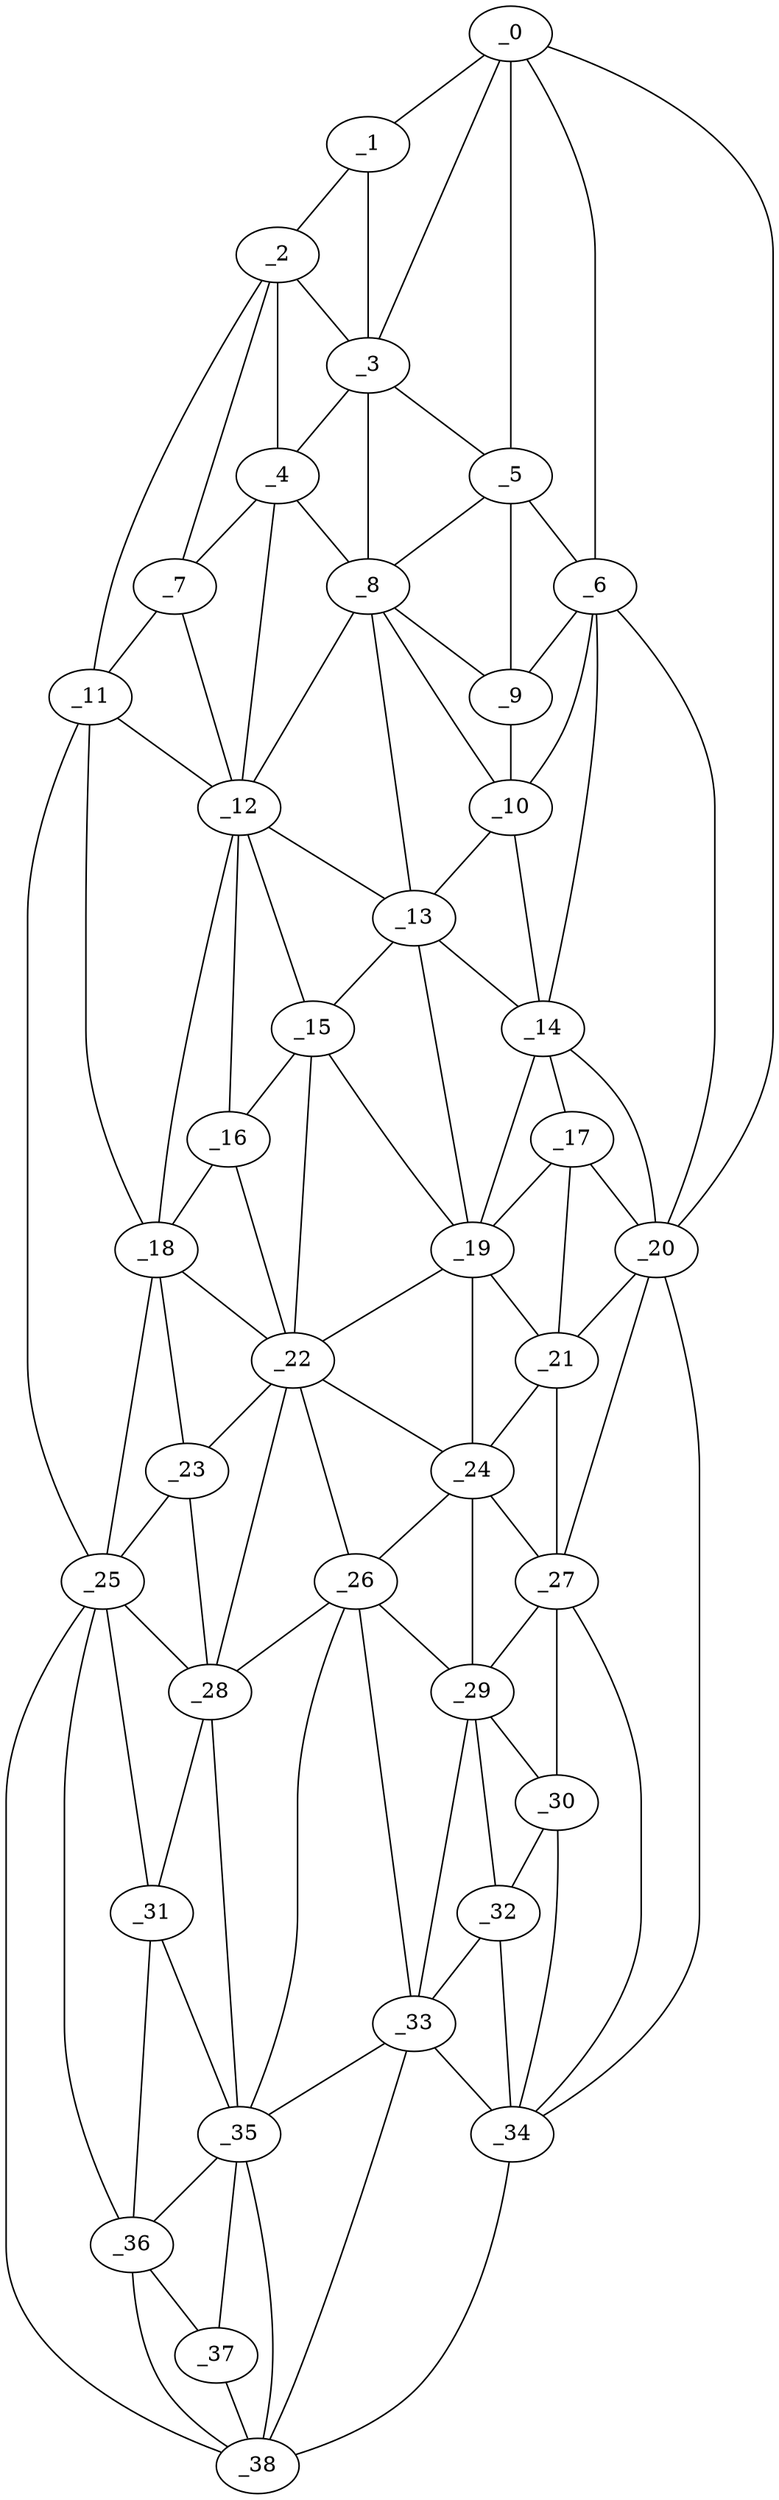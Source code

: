 graph "obj46__130.gxl" {
	_0	 [x=3,
		y=80];
	_1	 [x=4,
		y=63];
	_0 -- _1	 [valence=1];
	_3	 [x=15,
		y=61];
	_0 -- _3	 [valence=2];
	_5	 [x=25,
		y=71];
	_0 -- _5	 [valence=1];
	_6	 [x=31,
		y=83];
	_0 -- _6	 [valence=1];
	_20	 [x=61,
		y=97];
	_0 -- _20	 [valence=1];
	_2	 [x=5,
		y=55];
	_1 -- _2	 [valence=1];
	_1 -- _3	 [valence=2];
	_2 -- _3	 [valence=2];
	_4	 [x=24,
		y=50];
	_2 -- _4	 [valence=2];
	_7	 [x=33,
		y=45];
	_2 -- _7	 [valence=2];
	_11	 [x=42,
		y=40];
	_2 -- _11	 [valence=1];
	_3 -- _4	 [valence=2];
	_3 -- _5	 [valence=2];
	_8	 [x=33,
		y=67];
	_3 -- _8	 [valence=2];
	_4 -- _7	 [valence=2];
	_4 -- _8	 [valence=1];
	_12	 [x=44,
		y=54];
	_4 -- _12	 [valence=2];
	_5 -- _6	 [valence=2];
	_5 -- _8	 [valence=2];
	_9	 [x=34,
		y=75];
	_5 -- _9	 [valence=2];
	_6 -- _9	 [valence=1];
	_10	 [x=39,
		y=76];
	_6 -- _10	 [valence=2];
	_14	 [x=45,
		y=81];
	_6 -- _14	 [valence=2];
	_6 -- _20	 [valence=2];
	_7 -- _11	 [valence=2];
	_7 -- _12	 [valence=2];
	_8 -- _9	 [valence=1];
	_8 -- _10	 [valence=2];
	_8 -- _12	 [valence=2];
	_13	 [x=45,
		y=71];
	_8 -- _13	 [valence=1];
	_9 -- _10	 [valence=2];
	_10 -- _13	 [valence=1];
	_10 -- _14	 [valence=2];
	_11 -- _12	 [valence=2];
	_18	 [x=59,
		y=47];
	_11 -- _18	 [valence=2];
	_25	 [x=72,
		y=33];
	_11 -- _25	 [valence=1];
	_12 -- _13	 [valence=2];
	_15	 [x=52,
		y=60];
	_12 -- _15	 [valence=1];
	_16	 [x=57,
		y=54];
	_12 -- _16	 [valence=2];
	_12 -- _18	 [valence=1];
	_13 -- _14	 [valence=2];
	_13 -- _15	 [valence=1];
	_19	 [x=59,
		y=73];
	_13 -- _19	 [valence=1];
	_17	 [x=57,
		y=82];
	_14 -- _17	 [valence=2];
	_14 -- _19	 [valence=2];
	_14 -- _20	 [valence=2];
	_15 -- _16	 [valence=2];
	_15 -- _19	 [valence=2];
	_22	 [x=67,
		y=61];
	_15 -- _22	 [valence=1];
	_16 -- _18	 [valence=2];
	_16 -- _22	 [valence=2];
	_17 -- _19	 [valence=1];
	_17 -- _20	 [valence=2];
	_21	 [x=66,
		y=81];
	_17 -- _21	 [valence=1];
	_18 -- _22	 [valence=2];
	_23	 [x=69,
		y=43];
	_18 -- _23	 [valence=2];
	_18 -- _25	 [valence=1];
	_19 -- _21	 [valence=1];
	_19 -- _22	 [valence=2];
	_24	 [x=71,
		y=76];
	_19 -- _24	 [valence=2];
	_20 -- _21	 [valence=2];
	_27	 [x=75,
		y=83];
	_20 -- _27	 [valence=1];
	_34	 [x=93,
		y=83];
	_20 -- _34	 [valence=1];
	_21 -- _24	 [valence=1];
	_21 -- _27	 [valence=2];
	_22 -- _23	 [valence=2];
	_22 -- _24	 [valence=2];
	_26	 [x=75,
		y=62];
	_22 -- _26	 [valence=1];
	_28	 [x=77,
		y=47];
	_22 -- _28	 [valence=2];
	_23 -- _25	 [valence=2];
	_23 -- _28	 [valence=2];
	_24 -- _26	 [valence=2];
	_24 -- _27	 [valence=1];
	_29	 [x=80,
		y=72];
	_24 -- _29	 [valence=2];
	_25 -- _28	 [valence=2];
	_31	 [x=90,
		y=41];
	_25 -- _31	 [valence=2];
	_36	 [x=99,
		y=39];
	_25 -- _36	 [valence=2];
	_38	 [x=126,
		y=44];
	_25 -- _38	 [valence=1];
	_26 -- _28	 [valence=1];
	_26 -- _29	 [valence=2];
	_33	 [x=93,
		y=64];
	_26 -- _33	 [valence=2];
	_35	 [x=96,
		y=57];
	_26 -- _35	 [valence=2];
	_27 -- _29	 [valence=2];
	_30	 [x=83,
		y=79];
	_27 -- _30	 [valence=1];
	_27 -- _34	 [valence=1];
	_28 -- _31	 [valence=1];
	_28 -- _35	 [valence=2];
	_29 -- _30	 [valence=2];
	_32	 [x=91,
		y=71];
	_29 -- _32	 [valence=2];
	_29 -- _33	 [valence=2];
	_30 -- _32	 [valence=1];
	_30 -- _34	 [valence=2];
	_31 -- _35	 [valence=2];
	_31 -- _36	 [valence=1];
	_32 -- _33	 [valence=1];
	_32 -- _34	 [valence=2];
	_33 -- _34	 [valence=2];
	_33 -- _35	 [valence=1];
	_33 -- _38	 [valence=2];
	_34 -- _38	 [valence=1];
	_35 -- _36	 [valence=1];
	_37	 [x=114,
		y=44];
	_35 -- _37	 [valence=2];
	_35 -- _38	 [valence=1];
	_36 -- _37	 [valence=2];
	_36 -- _38	 [valence=1];
	_37 -- _38	 [valence=1];
}
